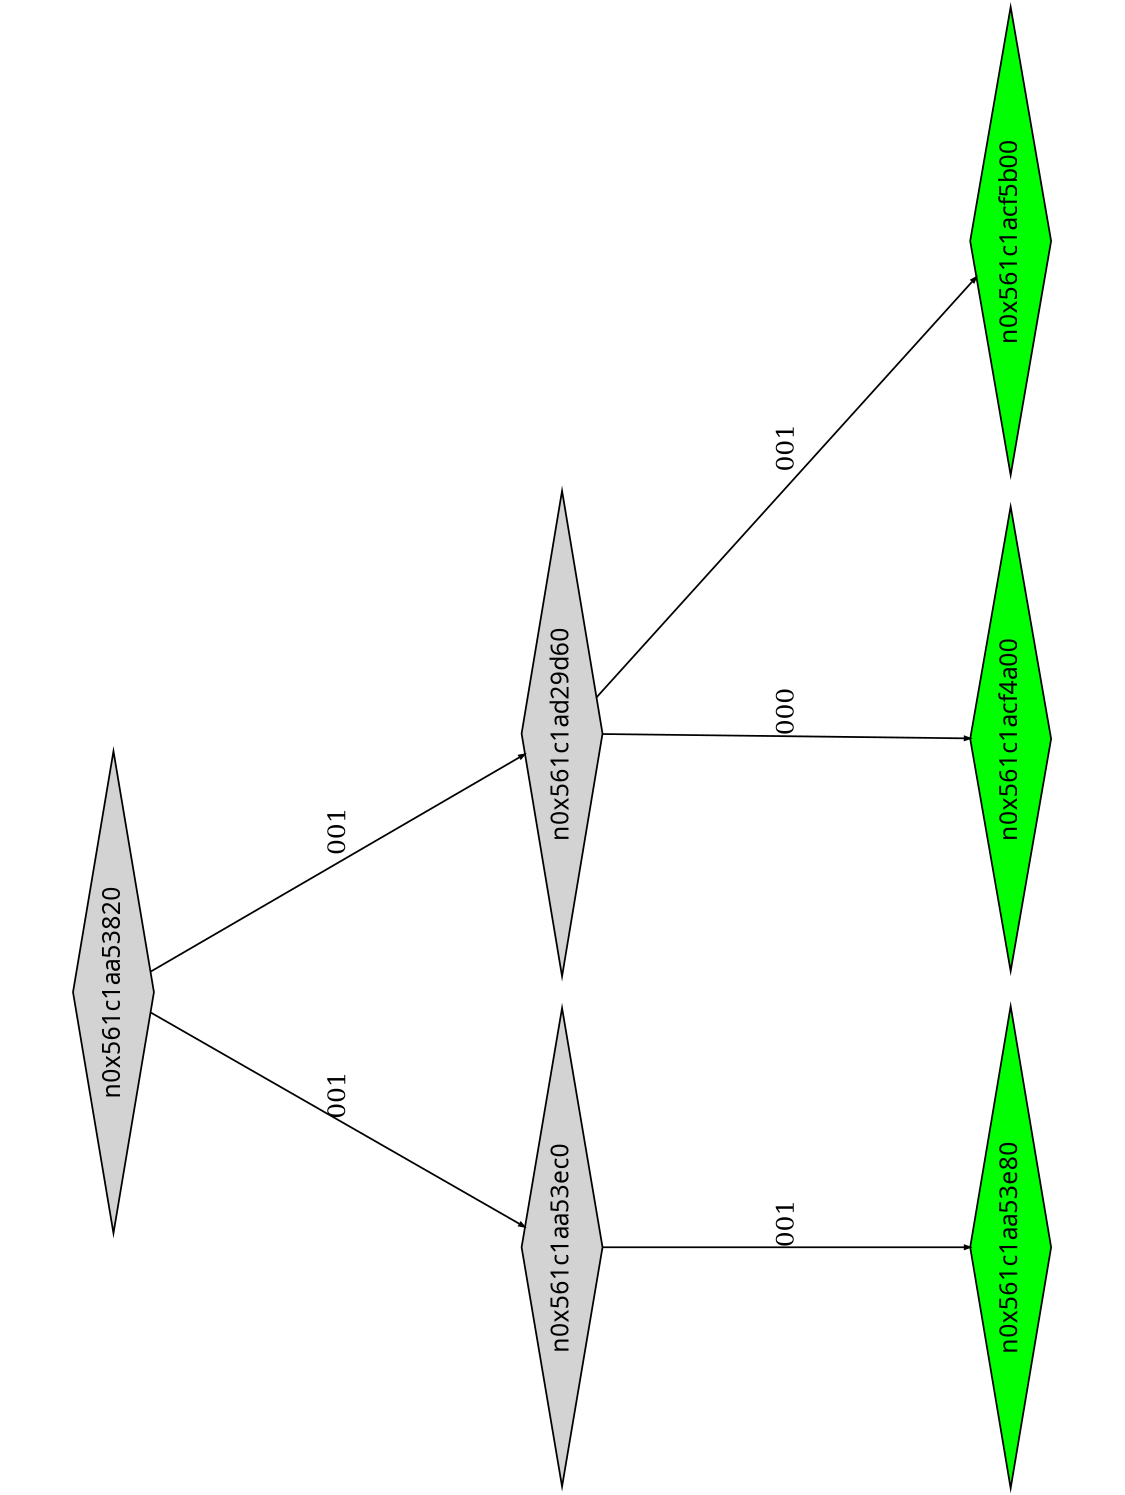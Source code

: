 digraph G {
	size="10,7.5";
	ratio=fill;
	rotate=90;
	center = "true";
	node [style="filled",width=.1,height=.1,fontname="Terminus"]
	edge [arrowsize=.3]
	n0x561c1aa53820 [shape=diamond];
	n0x561c1aa53820 -> n0x561c1aa53ec0 [label=001];
	n0x561c1aa53820 -> n0x561c1ad29d60 [label=001];
	n0x561c1ad29d60 [shape=diamond];
	n0x561c1ad29d60 -> n0x561c1acf4a00 [label=000];
	n0x561c1ad29d60 -> n0x561c1acf5b00 [label=001];
	n0x561c1acf5b00 [shape=diamond,fillcolor=green];
	n0x561c1acf4a00 [shape=diamond,fillcolor=green];
	n0x561c1aa53ec0 [shape=diamond];
	n0x561c1aa53ec0 -> n0x561c1aa53e80 [label=001];
	n0x561c1aa53e80 [shape=diamond,fillcolor=green];
}
